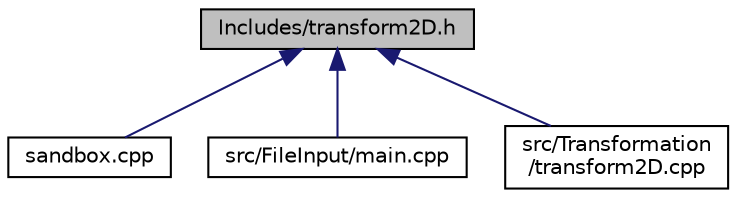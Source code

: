 digraph "Includes/transform2D.h"
{
  edge [fontname="Helvetica",fontsize="10",labelfontname="Helvetica",labelfontsize="10"];
  node [fontname="Helvetica",fontsize="10",shape=record];
  Node5 [label="Includes/transform2D.h",height=0.2,width=0.4,color="black", fillcolor="grey75", style="filled", fontcolor="black"];
  Node5 -> Node6 [dir="back",color="midnightblue",fontsize="10",style="solid",fontname="Helvetica"];
  Node6 [label="sandbox.cpp",height=0.2,width=0.4,color="black", fillcolor="white", style="filled",URL="$sandbox_8cpp.html"];
  Node5 -> Node7 [dir="back",color="midnightblue",fontsize="10",style="solid",fontname="Helvetica"];
  Node7 [label="src/FileInput/main.cpp",height=0.2,width=0.4,color="black", fillcolor="white", style="filled",URL="$_file_input_2main_8cpp.html"];
  Node5 -> Node8 [dir="back",color="midnightblue",fontsize="10",style="solid",fontname="Helvetica"];
  Node8 [label="src/Transformation\l/transform2D.cpp",height=0.2,width=0.4,color="black", fillcolor="white", style="filled",URL="$transform2_d_8cpp.html"];
}
